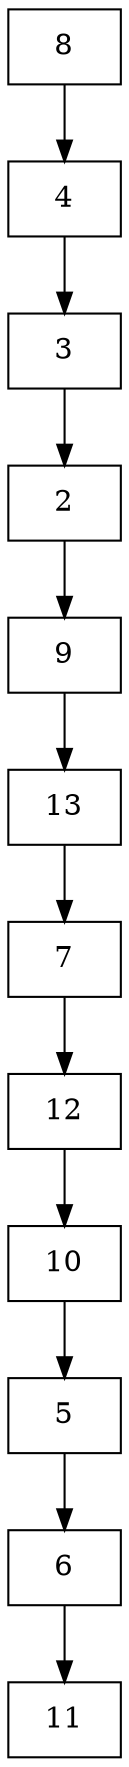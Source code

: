 digraph G {
  node [shape=record];
  node0 [label="{8}"];
  node0 -> node1;
  node1 [label="{4}"];
  node1 -> node2;
  node2 [label="{3}"];
  node2 -> node3;
  node3 [label="{2}"];
  node3 -> node4;
  node4 [label="{9}"];
  node4 -> node5;
  node5 [label="{13}"];
  node5 -> node6;
  node6 [label="{7}"];
  node6 -> node7;
  node7 [label="{12}"];
  node7 -> node8;
  node8 [label="{10}"];
  node8 -> node9;
  node9 [label="{5}"];
  node9 -> node10;
  node10 [label="{6}"];
  node10 -> node11;
  node11 [label="{11}"];
}
